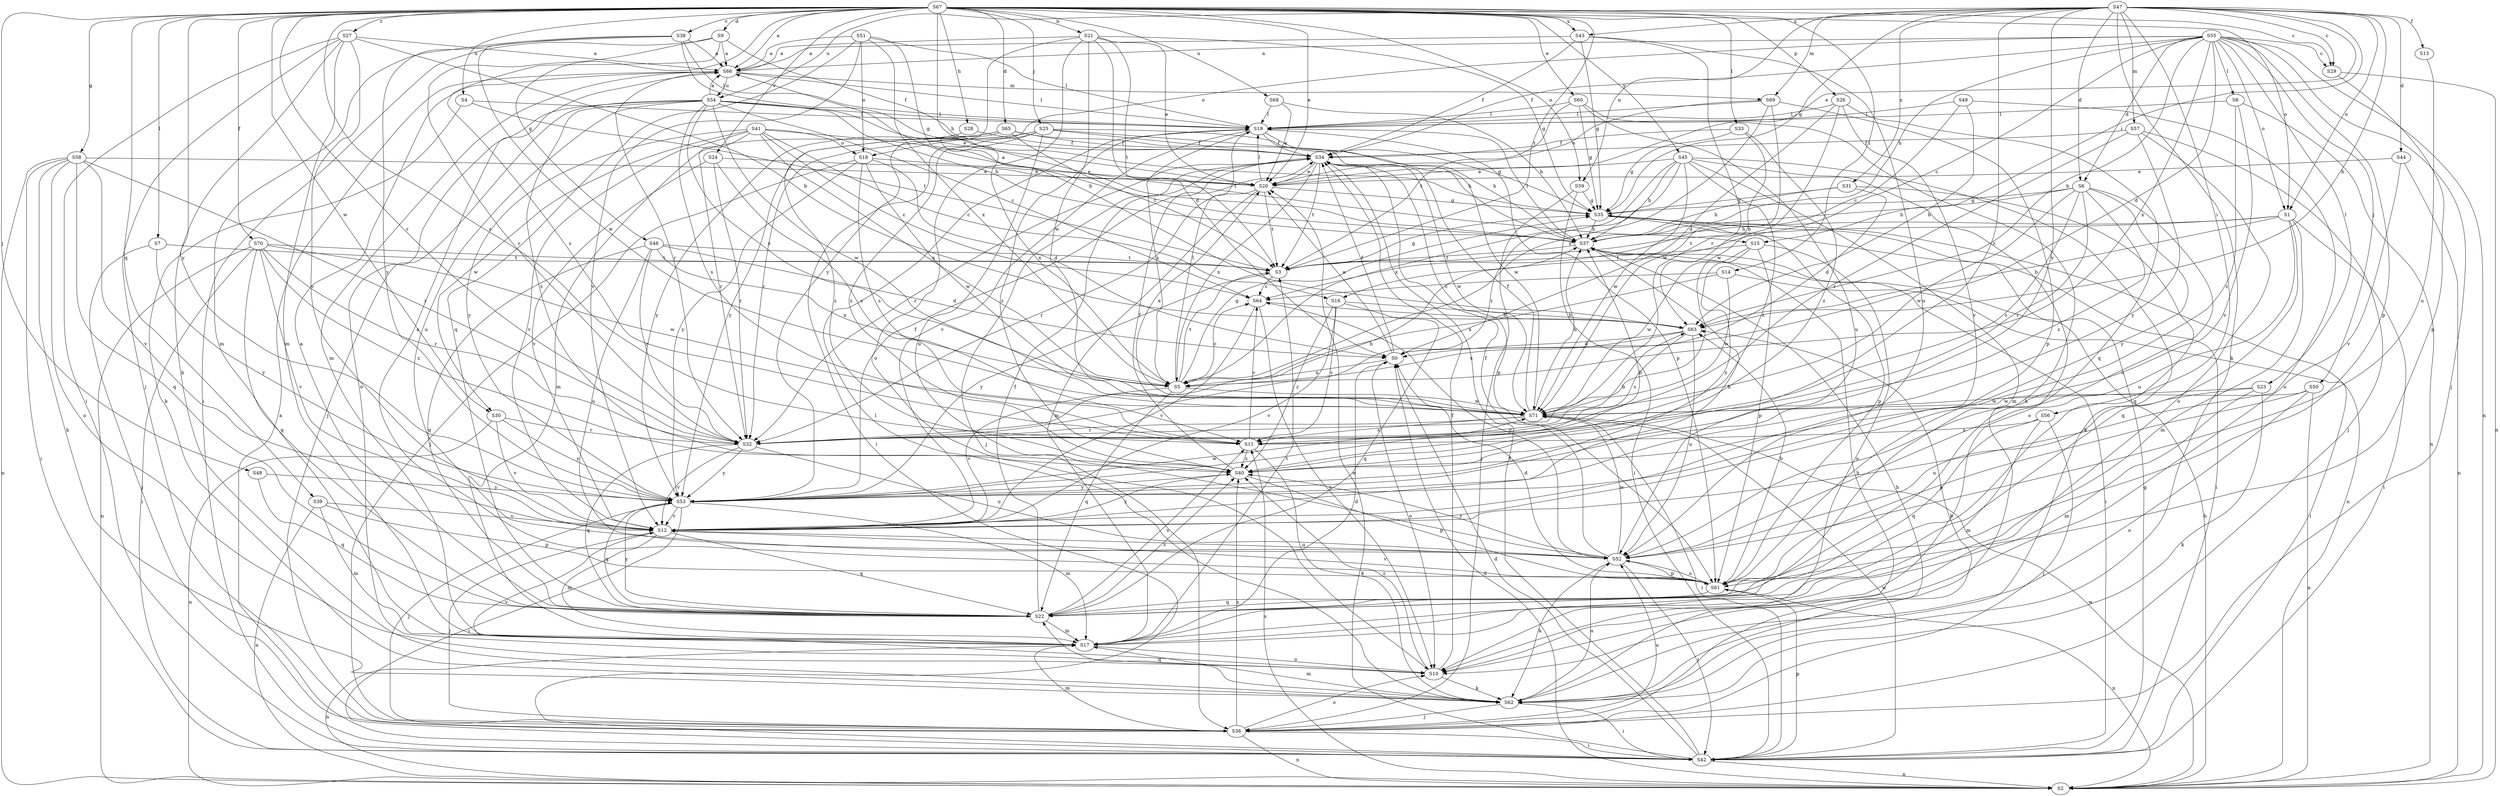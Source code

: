 strict digraph  {
S67;
S47;
S55;
S41;
S51;
S49;
S66;
S21;
S63;
S29;
S16;
S64;
S9;
S65;
S44;
S6;
S0;
S60;
S20;
S70;
S13;
S34;
S58;
S46;
S35;
S28;
S37;
S14;
S56;
S15;
S42;
S48;
S25;
S50;
S36;
S62;
S33;
S7;
S23;
S8;
S19;
S57;
S69;
S17;
S59;
S2;
S1;
S18;
S10;
S26;
S61;
S39;
S22;
S27;
S32;
S11;
S3;
S68;
S4;
S54;
S52;
S24;
S38;
S12;
S30;
S71;
S43;
S5;
S45;
S53;
S31;
S40;
S67 -> S66  [label=a];
S67 -> S21  [label=b];
S67 -> S29  [label=c];
S67 -> S9  [label=d];
S67 -> S65  [label=d];
S67 -> S60  [label=e];
S67 -> S20  [label=e];
S67 -> S70  [label=f];
S67 -> S58  [label=g];
S67 -> S46  [label=g];
S67 -> S28  [label=h];
S67 -> S37  [label=h];
S67 -> S14  [label=i];
S67 -> S48  [label=j];
S67 -> S25  [label=j];
S67 -> S33  [label=l];
S67 -> S7  [label=l];
S67 -> S59  [label=n];
S67 -> S1  [label=o];
S67 -> S26  [label=p];
S67 -> S39  [label=q];
S67 -> S27  [label=r];
S67 -> S32  [label=r];
S67 -> S11  [label=s];
S67 -> S3  [label=t];
S67 -> S68  [label=u];
S67 -> S4  [label=u];
S67 -> S24  [label=v];
S67 -> S38  [label=v];
S67 -> S30  [label=w];
S67 -> S43  [label=x];
S67 -> S45  [label=y];
S67 -> S53  [label=y];
S47 -> S63  [label=b];
S47 -> S29  [label=c];
S47 -> S44  [label=d];
S47 -> S6  [label=d];
S47 -> S20  [label=e];
S47 -> S13  [label=f];
S47 -> S35  [label=g];
S47 -> S56  [label=i];
S47 -> S15  [label=i];
S47 -> S62  [label=k];
S47 -> S57  [label=m];
S47 -> S69  [label=m];
S47 -> S59  [label=n];
S47 -> S1  [label=o];
S47 -> S54  [label=u];
S47 -> S43  [label=x];
S47 -> S53  [label=y];
S47 -> S31  [label=z];
S47 -> S40  [label=z];
S55 -> S66  [label=a];
S55 -> S63  [label=b];
S55 -> S29  [label=c];
S55 -> S16  [label=c];
S55 -> S6  [label=d];
S55 -> S0  [label=d];
S55 -> S34  [label=f];
S55 -> S37  [label=h];
S55 -> S50  [label=j];
S55 -> S36  [label=j];
S55 -> S23  [label=l];
S55 -> S8  [label=l];
S55 -> S2  [label=n];
S55 -> S1  [label=o];
S55 -> S18  [label=o];
S55 -> S61  [label=p];
S55 -> S5  [label=x];
S41 -> S16  [label=c];
S41 -> S64  [label=c];
S41 -> S15  [label=i];
S41 -> S18  [label=o];
S41 -> S32  [label=r];
S41 -> S12  [label=v];
S41 -> S30  [label=w];
S41 -> S5  [label=x];
S41 -> S53  [label=y];
S51 -> S66  [label=a];
S51 -> S63  [label=b];
S51 -> S19  [label=l];
S51 -> S18  [label=o];
S51 -> S22  [label=q];
S51 -> S12  [label=v];
S51 -> S5  [label=x];
S49 -> S63  [label=b];
S49 -> S64  [label=c];
S49 -> S19  [label=l];
S49 -> S10  [label=o];
S66 -> S19  [label=l];
S66 -> S69  [label=m];
S66 -> S17  [label=m];
S66 -> S32  [label=r];
S66 -> S54  [label=u];
S21 -> S66  [label=a];
S21 -> S0  [label=d];
S21 -> S20  [label=e];
S21 -> S35  [label=g];
S21 -> S10  [label=o];
S21 -> S3  [label=t];
S21 -> S71  [label=w];
S21 -> S53  [label=y];
S63 -> S0  [label=d];
S63 -> S11  [label=s];
S63 -> S52  [label=u];
S63 -> S5  [label=x];
S29 -> S2  [label=n];
S29 -> S61  [label=p];
S16 -> S63  [label=b];
S16 -> S22  [label=q];
S16 -> S11  [label=s];
S16 -> S12  [label=v];
S16 -> S40  [label=z];
S64 -> S63  [label=b];
S64 -> S10  [label=o];
S64 -> S12  [label=v];
S9 -> S66  [label=a];
S9 -> S34  [label=f];
S9 -> S42  [label=i];
S9 -> S32  [label=r];
S9 -> S11  [label=s];
S65 -> S34  [label=f];
S65 -> S37  [label=h];
S65 -> S3  [label=t];
S65 -> S5  [label=x];
S65 -> S53  [label=y];
S65 -> S40  [label=z];
S44 -> S20  [label=e];
S44 -> S2  [label=n];
S44 -> S12  [label=v];
S6 -> S35  [label=g];
S6 -> S37  [label=h];
S6 -> S32  [label=r];
S6 -> S11  [label=s];
S6 -> S52  [label=u];
S6 -> S71  [label=w];
S6 -> S53  [label=y];
S6 -> S40  [label=z];
S0 -> S20  [label=e];
S0 -> S34  [label=f];
S0 -> S10  [label=o];
S0 -> S5  [label=x];
S60 -> S35  [label=g];
S60 -> S62  [label=k];
S60 -> S19  [label=l];
S60 -> S3  [label=t];
S60 -> S52  [label=u];
S20 -> S35  [label=g];
S20 -> S19  [label=l];
S20 -> S17  [label=m];
S20 -> S32  [label=r];
S20 -> S3  [label=t];
S70 -> S42  [label=i];
S70 -> S2  [label=n];
S70 -> S22  [label=q];
S70 -> S32  [label=r];
S70 -> S3  [label=t];
S70 -> S12  [label=v];
S70 -> S71  [label=w];
S70 -> S40  [label=z];
S13 -> S52  [label=u];
S34 -> S20  [label=e];
S34 -> S36  [label=j];
S34 -> S61  [label=p];
S34 -> S32  [label=r];
S34 -> S3  [label=t];
S34 -> S71  [label=w];
S34 -> S5  [label=x];
S58 -> S20  [label=e];
S58 -> S42  [label=i];
S58 -> S62  [label=k];
S58 -> S2  [label=n];
S58 -> S10  [label=o];
S58 -> S22  [label=q];
S58 -> S32  [label=r];
S58 -> S12  [label=v];
S46 -> S0  [label=d];
S46 -> S22  [label=q];
S46 -> S32  [label=r];
S46 -> S3  [label=t];
S46 -> S52  [label=u];
S46 -> S5  [label=x];
S35 -> S37  [label=h];
S35 -> S42  [label=i];
S35 -> S2  [label=n];
S35 -> S61  [label=p];
S28 -> S34  [label=f];
S28 -> S17  [label=m];
S37 -> S66  [label=a];
S37 -> S42  [label=i];
S37 -> S19  [label=l];
S37 -> S3  [label=t];
S14 -> S64  [label=c];
S14 -> S42  [label=i];
S14 -> S71  [label=w];
S14 -> S5  [label=x];
S56 -> S36  [label=j];
S56 -> S17  [label=m];
S56 -> S22  [label=q];
S56 -> S11  [label=s];
S15 -> S10  [label=o];
S15 -> S61  [label=p];
S15 -> S3  [label=t];
S15 -> S71  [label=w];
S15 -> S53  [label=y];
S42 -> S66  [label=a];
S42 -> S0  [label=d];
S42 -> S20  [label=e];
S42 -> S34  [label=f];
S42 -> S35  [label=g];
S42 -> S2  [label=n];
S42 -> S61  [label=p];
S42 -> S71  [label=w];
S48 -> S22  [label=q];
S48 -> S53  [label=y];
S25 -> S34  [label=f];
S25 -> S35  [label=g];
S25 -> S37  [label=h];
S25 -> S42  [label=i];
S25 -> S32  [label=r];
S25 -> S52  [label=u];
S25 -> S53  [label=y];
S25 -> S40  [label=z];
S50 -> S2  [label=n];
S50 -> S10  [label=o];
S50 -> S61  [label=p];
S50 -> S71  [label=w];
S36 -> S37  [label=h];
S36 -> S42  [label=i];
S36 -> S17  [label=m];
S36 -> S2  [label=n];
S36 -> S10  [label=o];
S36 -> S52  [label=u];
S36 -> S40  [label=z];
S62 -> S63  [label=b];
S62 -> S37  [label=h];
S62 -> S42  [label=i];
S62 -> S36  [label=j];
S62 -> S19  [label=l];
S62 -> S17  [label=m];
S62 -> S22  [label=q];
S62 -> S52  [label=u];
S33 -> S63  [label=b];
S33 -> S34  [label=f];
S33 -> S35  [label=g];
S33 -> S40  [label=z];
S7 -> S36  [label=j];
S7 -> S3  [label=t];
S7 -> S53  [label=y];
S23 -> S62  [label=k];
S23 -> S17  [label=m];
S23 -> S52  [label=u];
S23 -> S71  [label=w];
S8 -> S19  [label=l];
S8 -> S2  [label=n];
S8 -> S12  [label=v];
S8 -> S40  [label=z];
S19 -> S34  [label=f];
S19 -> S61  [label=p];
S19 -> S12  [label=v];
S19 -> S71  [label=w];
S19 -> S5  [label=x];
S19 -> S40  [label=z];
S57 -> S34  [label=f];
S57 -> S36  [label=j];
S57 -> S10  [label=o];
S57 -> S32  [label=r];
S57 -> S53  [label=y];
S69 -> S20  [label=e];
S69 -> S19  [label=l];
S69 -> S61  [label=p];
S69 -> S71  [label=w];
S69 -> S5  [label=x];
S17 -> S0  [label=d];
S17 -> S2  [label=n];
S17 -> S10  [label=o];
S17 -> S3  [label=t];
S59 -> S35  [label=g];
S59 -> S42  [label=i];
S59 -> S36  [label=j];
S2 -> S0  [label=d];
S2 -> S37  [label=h];
S2 -> S11  [label=s];
S2 -> S71  [label=w];
S1 -> S63  [label=b];
S1 -> S37  [label=h];
S1 -> S42  [label=i];
S1 -> S17  [label=m];
S1 -> S22  [label=q];
S1 -> S3  [label=t];
S1 -> S52  [label=u];
S18 -> S0  [label=d];
S18 -> S20  [label=e];
S18 -> S36  [label=j];
S18 -> S11  [label=s];
S18 -> S71  [label=w];
S18 -> S53  [label=y];
S10 -> S34  [label=f];
S10 -> S62  [label=k];
S10 -> S12  [label=v];
S10 -> S40  [label=z];
S26 -> S0  [label=d];
S26 -> S19  [label=l];
S26 -> S22  [label=q];
S26 -> S12  [label=v];
S26 -> S71  [label=w];
S61 -> S66  [label=a];
S61 -> S63  [label=b];
S61 -> S0  [label=d];
S61 -> S2  [label=n];
S61 -> S22  [label=q];
S61 -> S52  [label=u];
S61 -> S12  [label=v];
S39 -> S17  [label=m];
S39 -> S2  [label=n];
S39 -> S61  [label=p];
S39 -> S12  [label=v];
S22 -> S66  [label=a];
S22 -> S34  [label=f];
S22 -> S17  [label=m];
S22 -> S11  [label=s];
S22 -> S53  [label=y];
S22 -> S40  [label=z];
S27 -> S66  [label=a];
S27 -> S63  [label=b];
S27 -> S42  [label=i];
S27 -> S36  [label=j];
S27 -> S62  [label=k];
S27 -> S17  [label=m];
S27 -> S12  [label=v];
S32 -> S63  [label=b];
S32 -> S37  [label=h];
S32 -> S22  [label=q];
S32 -> S52  [label=u];
S32 -> S12  [label=v];
S32 -> S53  [label=y];
S11 -> S64  [label=c];
S11 -> S62  [label=k];
S11 -> S40  [label=z];
S3 -> S64  [label=c];
S3 -> S35  [label=g];
S3 -> S53  [label=y];
S68 -> S20  [label=e];
S68 -> S37  [label=h];
S68 -> S19  [label=l];
S4 -> S62  [label=k];
S4 -> S19  [label=l];
S4 -> S3  [label=t];
S54 -> S66  [label=a];
S54 -> S64  [label=c];
S54 -> S20  [label=e];
S54 -> S37  [label=h];
S54 -> S36  [label=j];
S54 -> S19  [label=l];
S54 -> S10  [label=o];
S54 -> S11  [label=s];
S54 -> S52  [label=u];
S54 -> S71  [label=w];
S54 -> S5  [label=x];
S54 -> S40  [label=z];
S52 -> S64  [label=c];
S52 -> S34  [label=f];
S52 -> S42  [label=i];
S52 -> S62  [label=k];
S52 -> S61  [label=p];
S52 -> S71  [label=w];
S52 -> S40  [label=z];
S24 -> S20  [label=e];
S24 -> S32  [label=r];
S24 -> S11  [label=s];
S24 -> S12  [label=v];
S38 -> S66  [label=a];
S38 -> S35  [label=g];
S38 -> S19  [label=l];
S38 -> S17  [label=m];
S38 -> S71  [label=w];
S38 -> S53  [label=y];
S12 -> S37  [label=h];
S12 -> S36  [label=j];
S12 -> S17  [label=m];
S12 -> S22  [label=q];
S12 -> S52  [label=u];
S12 -> S40  [label=z];
S30 -> S2  [label=n];
S30 -> S32  [label=r];
S30 -> S12  [label=v];
S30 -> S53  [label=y];
S71 -> S20  [label=e];
S71 -> S34  [label=f];
S71 -> S37  [label=h];
S71 -> S42  [label=i];
S71 -> S32  [label=r];
S71 -> S11  [label=s];
S43 -> S66  [label=a];
S43 -> S34  [label=f];
S43 -> S35  [label=g];
S43 -> S32  [label=r];
S43 -> S52  [label=u];
S5 -> S64  [label=c];
S5 -> S35  [label=g];
S5 -> S19  [label=l];
S5 -> S22  [label=q];
S5 -> S3  [label=t];
S5 -> S12  [label=v];
S5 -> S71  [label=w];
S45 -> S20  [label=e];
S45 -> S37  [label=h];
S45 -> S62  [label=k];
S45 -> S17  [label=m];
S45 -> S10  [label=o];
S45 -> S32  [label=r];
S45 -> S71  [label=w];
S45 -> S5  [label=x];
S45 -> S40  [label=z];
S53 -> S34  [label=f];
S53 -> S37  [label=h];
S53 -> S42  [label=i];
S53 -> S36  [label=j];
S53 -> S17  [label=m];
S53 -> S22  [label=q];
S53 -> S12  [label=v];
S53 -> S71  [label=w];
S31 -> S0  [label=d];
S31 -> S35  [label=g];
S31 -> S37  [label=h];
S31 -> S22  [label=q];
S40 -> S34  [label=f];
S40 -> S61  [label=p];
S40 -> S53  [label=y];
}
